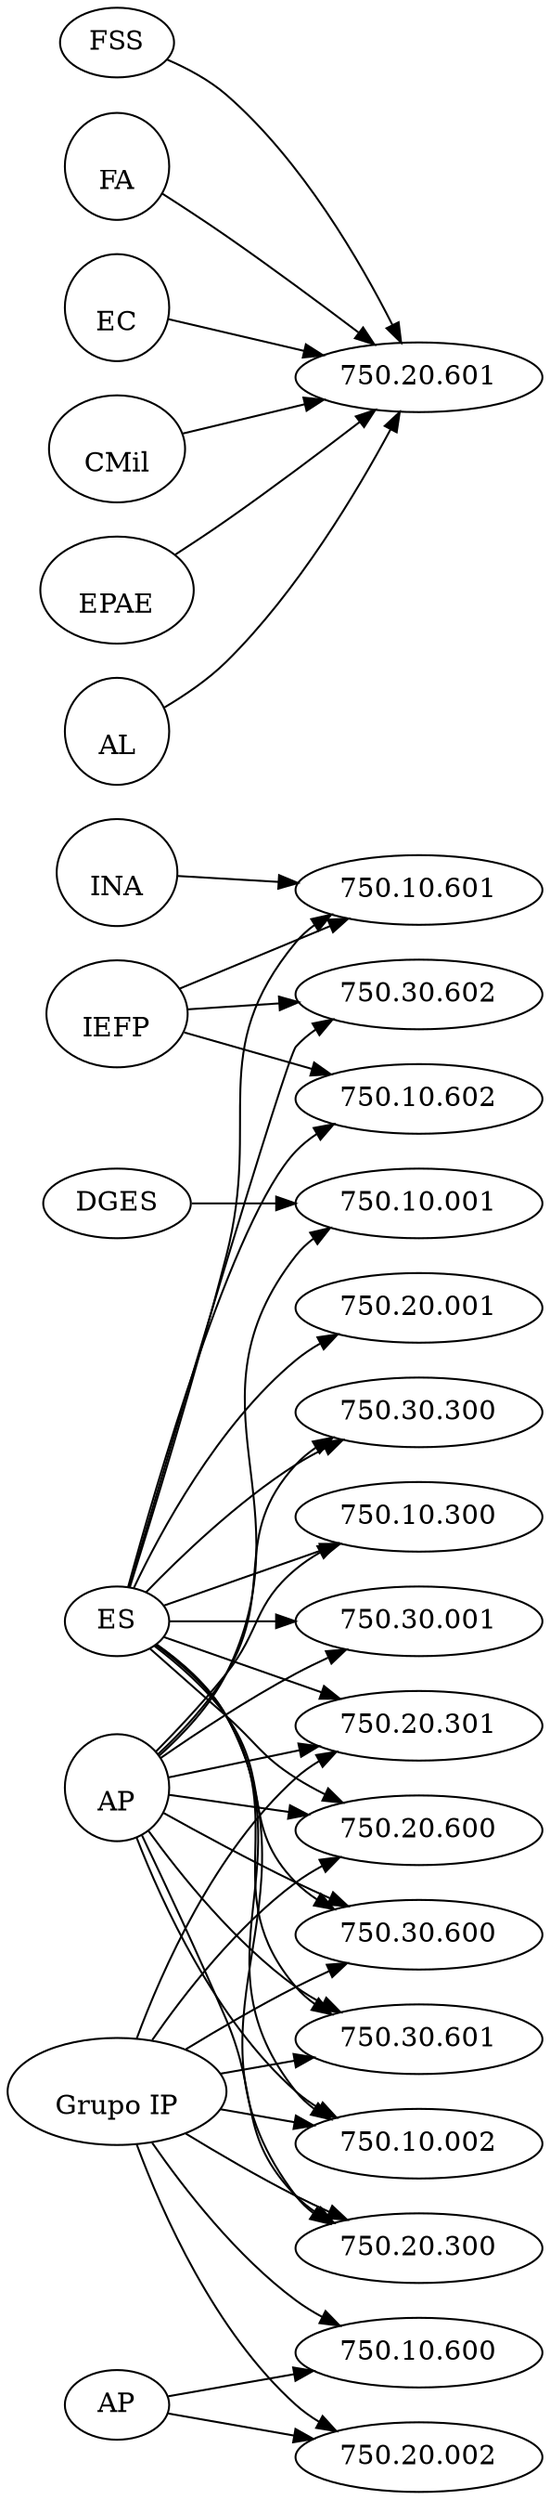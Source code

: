 digraph{
 rankdir=LR;
	"DGES" -> "750.10.001"
	"
AP" -> "750.10.001"
	"ES" -> "750.10.002"
	"
AP" -> "750.10.002"
	"
Grupo IP" -> "750.10.002"
	"ES" -> "750.10.300"
	"
AP" -> "750.10.300"
	"AP" -> "750.10.600"
	"
Grupo IP" -> "750.10.600"
	"ES" -> "750.10.601"
	"
INA" -> "750.10.601"
	"
IEFP" -> "750.10.601"
	"ES" -> "750.10.602"
	"
IEFP" -> "750.10.602"
	"ES" -> "750.20.001"
	"AP" -> "750.20.002"
	"
Grupo IP" -> "750.20.002"
	"ES" -> "750.20.300"
	"
AP" -> "750.20.300"
	"
Grupo IP" -> "750.20.300"
	"ES" -> "750.20.301"
	"
AP" -> "750.20.301"
	"
Grupo IP" -> "750.20.301"
	"ES" -> "750.20.600"
	"
AP" -> "750.20.600"
	"
Grupo IP" -> "750.20.600"
	"FSS" -> "750.20.601"
	"
FA" -> "750.20.601"
	"
EC" -> "750.20.601"
	"
CMil" -> "750.20.601"
	"
EPAE" -> "750.20.601"
	"
AL" -> "750.20.601"
	"ES" -> "750.30.001"
	"
AP" -> "750.30.001"
	"ES" -> "750.30.300"
	"
AP" -> "750.30.300"
	"ES" -> "750.30.600"
	"
AP" -> "750.30.600"
	"
Grupo IP" -> "750.30.600"
	"ES" -> "750.30.601"
	"
AP" -> "750.30.601"
	"
Grupo IP" -> "750.30.601"
	"ES" -> "750.30.602"
	"
IEFP" -> "750.30.602"
}
